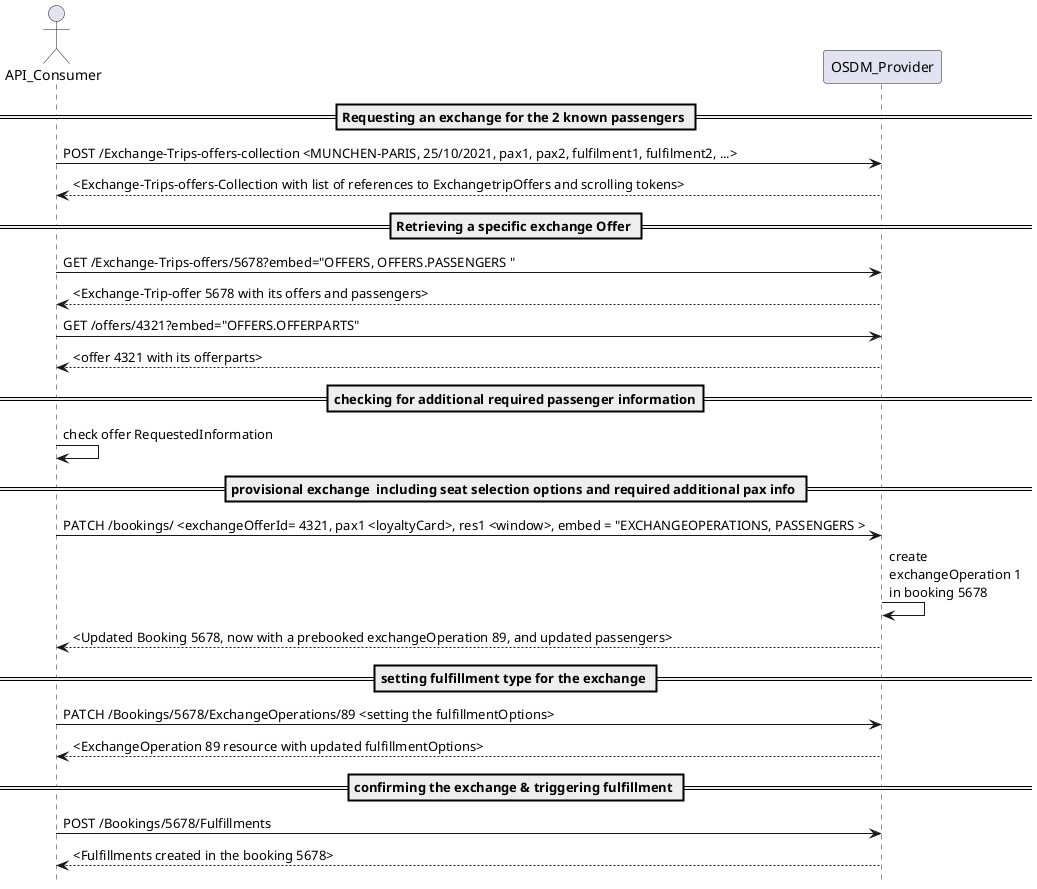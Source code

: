 @startuml
hide footbox

actor API_Consumer 

== Requesting an exchange for the 2 known passengers ==
API_Consumer -> OSDM_Provider: POST /Exchange-Trips-offers-collection <MUNCHEN-PARIS, 25/10/2021, pax1, pax2, fulfilment1, fulfilment2, ...>
OSDM_Provider --> API_Consumer: <Exchange-Trips-offers-Collection with list of references to ExchangetripOffers and scrolling tokens>

== Retrieving a specific exchange Offer ==
API_Consumer -> OSDM_Provider: GET /Exchange-Trips-offers/5678?embed="OFFERS, OFFERS.PASSENGERS "
OSDM_Provider --> API_Consumer: <Exchange-Trip-offer 5678 with its offers and passengers>
API_Consumer -> OSDM_Provider: GET /offers/4321?embed="OFFERS.OFFERPARTS"
OSDM_Provider --> API_Consumer: <offer 4321 with its offerparts>

==checking for additional required passenger information==
API_Consumer -> API_Consumer: check offer RequestedInformation 

== provisional exchange  including seat selection options and required additional pax info ==
API_Consumer -> OSDM_Provider: PATCH /bookings/ <exchangeOfferId= 4321, pax1 <loyaltyCard>, res1 <window>, embed = "EXCHANGEOPERATIONS, PASSENGERS >
OSDM_Provider -> OSDM_Provider : create \nexchangeOperation 1 \nin booking 5678
OSDM_Provider --> API_Consumer: <Updated Booking 5678, now with a prebooked exchangeOperation 89, and updated passengers>

== setting fulfillment type for the exchange ==
API_Consumer -> OSDM_Provider: PATCH /Bookings/5678/ExchangeOperations/89 <setting the fulfillmentOptions>
OSDM_Provider --> API_Consumer: <ExchangeOperation 89 resource with updated fulfillmentOptions>

== confirming the exchange & triggering fulfillment ==
API_Consumer -> OSDM_Provider: POST /Bookings/5678/Fulfillments
OSDM_Provider --> API_Consumer: <Fulfillments created in the booking 5678>
@enduml